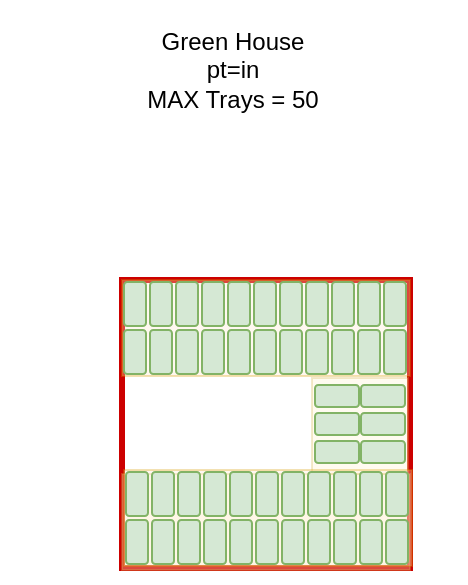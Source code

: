 <mxfile version="12.7.9" type="device"><diagram id="egsVvWLCNBDAVVyrDNdX" name="Page-1"><mxGraphModel dx="396" dy="238" grid="1" gridSize="1" guides="1" tooltips="1" connect="1" arrows="1" fold="1" page="1" pageScale="1" pageWidth="1100" pageHeight="850" math="0" shadow="0"><root><mxCell id="0"/><mxCell id="1" parent="0"/><mxCell id="TJ9Y7E3gFWTIAw3P0FsF-23" value="" style="rounded=0;whiteSpace=wrap;html=1;strokeColor=#CC0000;strokeWidth=3;" parent="1" vertex="1"><mxGeometry x="111" y="170" width="144" height="144" as="geometry"/></mxCell><mxCell id="TJ9Y7E3gFWTIAw3P0FsF-24" value="" style="rounded=0;whiteSpace=wrap;html=1;fillColor=#fff2cc;strokeColor=#d6b656;opacity=30;" parent="1" vertex="1"><mxGeometry x="111" y="267" width="144" height="48" as="geometry"/></mxCell><mxCell id="TJ9Y7E3gFWTIAw3P0FsF-7" value="" style="rounded=0;whiteSpace=wrap;html=1;fillColor=#ffe6cc;strokeColor=#d79b00;opacity=30;" parent="1" vertex="1"><mxGeometry x="111" y="170" width="144" height="48" as="geometry"/></mxCell><mxCell id="TJ9Y7E3gFWTIAw3P0FsF-2" value="Green House&lt;br&gt;pt=in&lt;br&gt;MAX Trays = 50" style="text;html=1;strokeColor=none;fillColor=none;align=center;verticalAlign=middle;whiteSpace=wrap;rounded=0;" parent="1" vertex="1"><mxGeometry x="50" y="30" width="233" height="70" as="geometry"/></mxCell><mxCell id="TJ9Y7E3gFWTIAw3P0FsF-20" value="" style="rounded=1;whiteSpace=wrap;html=1;direction=west;strokeWidth=1;perimeterSpacing=2;strokeColor=#82b366;fillColor=#d5e8d4;" parent="1" vertex="1"><mxGeometry x="112" y="171" width="11" height="22" as="geometry"/></mxCell><mxCell id="TJ9Y7E3gFWTIAw3P0FsF-26" style="edgeStyle=orthogonalEdgeStyle;rounded=0;orthogonalLoop=1;jettySize=auto;html=1;exitX=0.5;exitY=1;exitDx=0;exitDy=0;" parent="1" source="TJ9Y7E3gFWTIAw3P0FsF-7" target="TJ9Y7E3gFWTIAw3P0FsF-7" edge="1"><mxGeometry relative="1" as="geometry"/></mxCell><mxCell id="TJ9Y7E3gFWTIAw3P0FsF-29" value="" style="rounded=0;whiteSpace=wrap;html=1;fillColor=#fff2cc;strokeColor=#d6b656;opacity=30;" parent="1" vertex="1"><mxGeometry x="206" y="219" width="48" height="48" as="geometry"/></mxCell><mxCell id="TJ9Y7E3gFWTIAw3P0FsF-33" value="" style="rounded=1;whiteSpace=wrap;html=1;direction=west;strokeWidth=1;perimeterSpacing=2;strokeColor=#82b366;fillColor=#d5e8d4;" parent="1" vertex="1"><mxGeometry x="112" y="195" width="11" height="22" as="geometry"/></mxCell><mxCell id="TJ9Y7E3gFWTIAw3P0FsF-34" value="" style="rounded=1;whiteSpace=wrap;html=1;direction=west;strokeWidth=1;perimeterSpacing=2;strokeColor=#82b366;fillColor=#d5e8d4;" parent="1" vertex="1"><mxGeometry x="125" y="171" width="11" height="22" as="geometry"/></mxCell><mxCell id="TJ9Y7E3gFWTIAw3P0FsF-35" value="" style="rounded=1;whiteSpace=wrap;html=1;direction=west;strokeWidth=1;perimeterSpacing=2;strokeColor=#82b366;fillColor=#d5e8d4;" parent="1" vertex="1"><mxGeometry x="125" y="195" width="11" height="22" as="geometry"/></mxCell><mxCell id="TJ9Y7E3gFWTIAw3P0FsF-36" value="" style="rounded=1;whiteSpace=wrap;html=1;direction=west;strokeWidth=1;perimeterSpacing=2;strokeColor=#82b366;fillColor=#d5e8d4;" parent="1" vertex="1"><mxGeometry x="138" y="171" width="11" height="22" as="geometry"/></mxCell><mxCell id="TJ9Y7E3gFWTIAw3P0FsF-37" value="" style="rounded=1;whiteSpace=wrap;html=1;direction=west;strokeWidth=1;perimeterSpacing=2;strokeColor=#82b366;fillColor=#d5e8d4;" parent="1" vertex="1"><mxGeometry x="138" y="195" width="11" height="22" as="geometry"/></mxCell><mxCell id="TJ9Y7E3gFWTIAw3P0FsF-38" value="" style="rounded=1;whiteSpace=wrap;html=1;direction=west;strokeWidth=1;perimeterSpacing=2;strokeColor=#82b366;fillColor=#d5e8d4;" parent="1" vertex="1"><mxGeometry x="151" y="171" width="11" height="22" as="geometry"/></mxCell><mxCell id="TJ9Y7E3gFWTIAw3P0FsF-39" value="" style="rounded=1;whiteSpace=wrap;html=1;direction=west;strokeWidth=1;perimeterSpacing=2;strokeColor=#82b366;fillColor=#d5e8d4;" parent="1" vertex="1"><mxGeometry x="151" y="195" width="11" height="22" as="geometry"/></mxCell><mxCell id="TJ9Y7E3gFWTIAw3P0FsF-40" value="" style="rounded=1;whiteSpace=wrap;html=1;direction=west;strokeWidth=1;perimeterSpacing=2;strokeColor=#82b366;fillColor=#d5e8d4;" parent="1" vertex="1"><mxGeometry x="164" y="171" width="11" height="22" as="geometry"/></mxCell><mxCell id="TJ9Y7E3gFWTIAw3P0FsF-41" value="" style="rounded=1;whiteSpace=wrap;html=1;direction=west;strokeWidth=1;perimeterSpacing=2;strokeColor=#82b366;fillColor=#d5e8d4;" parent="1" vertex="1"><mxGeometry x="164" y="195" width="11" height="22" as="geometry"/></mxCell><mxCell id="TJ9Y7E3gFWTIAw3P0FsF-42" value="" style="rounded=1;whiteSpace=wrap;html=1;direction=west;strokeWidth=1;perimeterSpacing=2;strokeColor=#82b366;fillColor=#d5e8d4;" parent="1" vertex="1"><mxGeometry x="177" y="171" width="11" height="22" as="geometry"/></mxCell><mxCell id="TJ9Y7E3gFWTIAw3P0FsF-43" value="" style="rounded=1;whiteSpace=wrap;html=1;direction=west;strokeWidth=1;perimeterSpacing=2;strokeColor=#82b366;fillColor=#d5e8d4;" parent="1" vertex="1"><mxGeometry x="177" y="195" width="11" height="22" as="geometry"/></mxCell><mxCell id="TJ9Y7E3gFWTIAw3P0FsF-44" value="" style="rounded=1;whiteSpace=wrap;html=1;direction=west;strokeWidth=1;perimeterSpacing=2;strokeColor=#82b366;fillColor=#d5e8d4;" parent="1" vertex="1"><mxGeometry x="190" y="171" width="11" height="22" as="geometry"/></mxCell><mxCell id="TJ9Y7E3gFWTIAw3P0FsF-45" value="" style="rounded=1;whiteSpace=wrap;html=1;direction=west;strokeWidth=1;perimeterSpacing=2;strokeColor=#82b366;fillColor=#d5e8d4;" parent="1" vertex="1"><mxGeometry x="190" y="195" width="11" height="22" as="geometry"/></mxCell><mxCell id="TJ9Y7E3gFWTIAw3P0FsF-46" value="" style="rounded=1;whiteSpace=wrap;html=1;direction=west;strokeWidth=1;perimeterSpacing=2;strokeColor=#82b366;fillColor=#d5e8d4;" parent="1" vertex="1"><mxGeometry x="203" y="171" width="11" height="22" as="geometry"/></mxCell><mxCell id="TJ9Y7E3gFWTIAw3P0FsF-47" value="" style="rounded=1;whiteSpace=wrap;html=1;direction=west;strokeWidth=1;perimeterSpacing=2;strokeColor=#82b366;fillColor=#d5e8d4;" parent="1" vertex="1"><mxGeometry x="203" y="195" width="11" height="22" as="geometry"/></mxCell><mxCell id="TJ9Y7E3gFWTIAw3P0FsF-48" value="" style="rounded=1;whiteSpace=wrap;html=1;direction=west;strokeWidth=1;perimeterSpacing=2;strokeColor=#82b366;fillColor=#d5e8d4;" parent="1" vertex="1"><mxGeometry x="216" y="171" width="11" height="22" as="geometry"/></mxCell><mxCell id="TJ9Y7E3gFWTIAw3P0FsF-49" value="" style="rounded=1;whiteSpace=wrap;html=1;direction=west;strokeWidth=1;perimeterSpacing=2;strokeColor=#82b366;fillColor=#d5e8d4;" parent="1" vertex="1"><mxGeometry x="216" y="195" width="11" height="22" as="geometry"/></mxCell><mxCell id="TJ9Y7E3gFWTIAw3P0FsF-50" value="" style="rounded=1;whiteSpace=wrap;html=1;direction=west;strokeWidth=1;perimeterSpacing=2;strokeColor=#82b366;fillColor=#d5e8d4;" parent="1" vertex="1"><mxGeometry x="229" y="171" width="11" height="22" as="geometry"/></mxCell><mxCell id="TJ9Y7E3gFWTIAw3P0FsF-51" value="" style="rounded=1;whiteSpace=wrap;html=1;direction=west;strokeWidth=1;perimeterSpacing=2;strokeColor=#82b366;fillColor=#d5e8d4;" parent="1" vertex="1"><mxGeometry x="229" y="195" width="11" height="22" as="geometry"/></mxCell><mxCell id="TJ9Y7E3gFWTIAw3P0FsF-52" value="" style="rounded=1;whiteSpace=wrap;html=1;direction=west;strokeWidth=1;perimeterSpacing=2;strokeColor=#82b366;fillColor=#d5e8d4;" parent="1" vertex="1"><mxGeometry x="242" y="171" width="11" height="22" as="geometry"/></mxCell><mxCell id="TJ9Y7E3gFWTIAw3P0FsF-53" value="" style="rounded=1;whiteSpace=wrap;html=1;direction=west;strokeWidth=1;perimeterSpacing=2;strokeColor=#82b366;fillColor=#d5e8d4;" parent="1" vertex="1"><mxGeometry x="242" y="195" width="11" height="22" as="geometry"/></mxCell><mxCell id="TJ9Y7E3gFWTIAw3P0FsF-91" value="" style="rounded=1;whiteSpace=wrap;html=1;direction=north;strokeWidth=1;perimeterSpacing=2;strokeColor=#82b366;fillColor=#d5e8d4;" parent="1" vertex="1"><mxGeometry x="230.5" y="250.5" width="22" height="11" as="geometry"/></mxCell><mxCell id="TJ9Y7E3gFWTIAw3P0FsF-92" value="" style="rounded=1;whiteSpace=wrap;html=1;direction=north;strokeWidth=1;perimeterSpacing=2;strokeColor=#82b366;fillColor=#d5e8d4;" parent="1" vertex="1"><mxGeometry x="207.5" y="250.5" width="22" height="11" as="geometry"/></mxCell><mxCell id="TJ9Y7E3gFWTIAw3P0FsF-93" value="" style="rounded=1;whiteSpace=wrap;html=1;direction=north;strokeWidth=1;perimeterSpacing=2;strokeColor=#82b366;fillColor=#d5e8d4;" parent="1" vertex="1"><mxGeometry x="230.5" y="236.5" width="22" height="11" as="geometry"/></mxCell><mxCell id="TJ9Y7E3gFWTIAw3P0FsF-94" value="" style="rounded=1;whiteSpace=wrap;html=1;direction=north;strokeWidth=1;perimeterSpacing=2;strokeColor=#82b366;fillColor=#d5e8d4;" parent="1" vertex="1"><mxGeometry x="207.5" y="236.5" width="22" height="11" as="geometry"/></mxCell><mxCell id="TJ9Y7E3gFWTIAw3P0FsF-95" value="" style="rounded=1;whiteSpace=wrap;html=1;direction=north;strokeWidth=1;perimeterSpacing=2;strokeColor=#82b366;fillColor=#d5e8d4;" parent="1" vertex="1"><mxGeometry x="230.5" y="222.5" width="22" height="11" as="geometry"/></mxCell><mxCell id="TJ9Y7E3gFWTIAw3P0FsF-96" value="" style="rounded=1;whiteSpace=wrap;html=1;direction=north;strokeWidth=1;perimeterSpacing=2;strokeColor=#82b366;fillColor=#d5e8d4;" parent="1" vertex="1"><mxGeometry x="207.5" y="222.5" width="22" height="11" as="geometry"/></mxCell><mxCell id="TJ9Y7E3gFWTIAw3P0FsF-105" value="" style="rounded=0;whiteSpace=wrap;html=1;fillColor=#ffe6cc;strokeColor=#d79b00;opacity=30;" parent="1" vertex="1"><mxGeometry x="112" y="265" width="144" height="48" as="geometry"/></mxCell><mxCell id="TJ9Y7E3gFWTIAw3P0FsF-106" value="" style="rounded=1;whiteSpace=wrap;html=1;direction=west;strokeWidth=1;perimeterSpacing=2;strokeColor=#82b366;fillColor=#d5e8d4;" parent="1" vertex="1"><mxGeometry x="113" y="266" width="11" height="22" as="geometry"/></mxCell><mxCell id="TJ9Y7E3gFWTIAw3P0FsF-107" style="edgeStyle=orthogonalEdgeStyle;rounded=0;orthogonalLoop=1;jettySize=auto;html=1;exitX=0.5;exitY=1;exitDx=0;exitDy=0;" parent="1" source="TJ9Y7E3gFWTIAw3P0FsF-105" target="TJ9Y7E3gFWTIAw3P0FsF-105" edge="1"><mxGeometry relative="1" as="geometry"/></mxCell><mxCell id="TJ9Y7E3gFWTIAw3P0FsF-108" value="" style="rounded=1;whiteSpace=wrap;html=1;direction=west;strokeWidth=1;perimeterSpacing=2;strokeColor=#82b366;fillColor=#d5e8d4;" parent="1" vertex="1"><mxGeometry x="113" y="290" width="11" height="22" as="geometry"/></mxCell><mxCell id="TJ9Y7E3gFWTIAw3P0FsF-109" value="" style="rounded=1;whiteSpace=wrap;html=1;direction=west;strokeWidth=1;perimeterSpacing=2;strokeColor=#82b366;fillColor=#d5e8d4;" parent="1" vertex="1"><mxGeometry x="126" y="266" width="11" height="22" as="geometry"/></mxCell><mxCell id="TJ9Y7E3gFWTIAw3P0FsF-110" value="" style="rounded=1;whiteSpace=wrap;html=1;direction=west;strokeWidth=1;perimeterSpacing=2;strokeColor=#82b366;fillColor=#d5e8d4;" parent="1" vertex="1"><mxGeometry x="126" y="290" width="11" height="22" as="geometry"/></mxCell><mxCell id="TJ9Y7E3gFWTIAw3P0FsF-111" value="" style="rounded=1;whiteSpace=wrap;html=1;direction=west;strokeWidth=1;perimeterSpacing=2;strokeColor=#82b366;fillColor=#d5e8d4;" parent="1" vertex="1"><mxGeometry x="139" y="266" width="11" height="22" as="geometry"/></mxCell><mxCell id="TJ9Y7E3gFWTIAw3P0FsF-112" value="" style="rounded=1;whiteSpace=wrap;html=1;direction=west;strokeWidth=1;perimeterSpacing=2;strokeColor=#82b366;fillColor=#d5e8d4;" parent="1" vertex="1"><mxGeometry x="139" y="290" width="11" height="22" as="geometry"/></mxCell><mxCell id="TJ9Y7E3gFWTIAw3P0FsF-113" value="" style="rounded=1;whiteSpace=wrap;html=1;direction=west;strokeWidth=1;perimeterSpacing=2;strokeColor=#82b366;fillColor=#d5e8d4;" parent="1" vertex="1"><mxGeometry x="152" y="266" width="11" height="22" as="geometry"/></mxCell><mxCell id="TJ9Y7E3gFWTIAw3P0FsF-114" value="" style="rounded=1;whiteSpace=wrap;html=1;direction=west;strokeWidth=1;perimeterSpacing=2;strokeColor=#82b366;fillColor=#d5e8d4;" parent="1" vertex="1"><mxGeometry x="152" y="290" width="11" height="22" as="geometry"/></mxCell><mxCell id="TJ9Y7E3gFWTIAw3P0FsF-115" value="" style="rounded=1;whiteSpace=wrap;html=1;direction=west;strokeWidth=1;perimeterSpacing=2;strokeColor=#82b366;fillColor=#d5e8d4;" parent="1" vertex="1"><mxGeometry x="165" y="266" width="11" height="22" as="geometry"/></mxCell><mxCell id="TJ9Y7E3gFWTIAw3P0FsF-116" value="" style="rounded=1;whiteSpace=wrap;html=1;direction=west;strokeWidth=1;perimeterSpacing=2;strokeColor=#82b366;fillColor=#d5e8d4;" parent="1" vertex="1"><mxGeometry x="165" y="290" width="11" height="22" as="geometry"/></mxCell><mxCell id="TJ9Y7E3gFWTIAw3P0FsF-117" value="" style="rounded=1;whiteSpace=wrap;html=1;direction=west;strokeWidth=1;perimeterSpacing=2;strokeColor=#82b366;fillColor=#d5e8d4;" parent="1" vertex="1"><mxGeometry x="178" y="266" width="11" height="22" as="geometry"/></mxCell><mxCell id="TJ9Y7E3gFWTIAw3P0FsF-118" value="" style="rounded=1;whiteSpace=wrap;html=1;direction=west;strokeWidth=1;perimeterSpacing=2;strokeColor=#82b366;fillColor=#d5e8d4;" parent="1" vertex="1"><mxGeometry x="178" y="290" width="11" height="22" as="geometry"/></mxCell><mxCell id="TJ9Y7E3gFWTIAw3P0FsF-119" value="" style="rounded=1;whiteSpace=wrap;html=1;direction=west;strokeWidth=1;perimeterSpacing=2;strokeColor=#82b366;fillColor=#d5e8d4;" parent="1" vertex="1"><mxGeometry x="191" y="266" width="11" height="22" as="geometry"/></mxCell><mxCell id="TJ9Y7E3gFWTIAw3P0FsF-120" value="" style="rounded=1;whiteSpace=wrap;html=1;direction=west;strokeWidth=1;perimeterSpacing=2;strokeColor=#82b366;fillColor=#d5e8d4;" parent="1" vertex="1"><mxGeometry x="191" y="290" width="11" height="22" as="geometry"/></mxCell><mxCell id="TJ9Y7E3gFWTIAw3P0FsF-121" value="" style="rounded=1;whiteSpace=wrap;html=1;direction=west;strokeWidth=1;perimeterSpacing=2;strokeColor=#82b366;fillColor=#d5e8d4;" parent="1" vertex="1"><mxGeometry x="204" y="266" width="11" height="22" as="geometry"/></mxCell><mxCell id="TJ9Y7E3gFWTIAw3P0FsF-122" value="" style="rounded=1;whiteSpace=wrap;html=1;direction=west;strokeWidth=1;perimeterSpacing=2;strokeColor=#82b366;fillColor=#d5e8d4;" parent="1" vertex="1"><mxGeometry x="204" y="290" width="11" height="22" as="geometry"/></mxCell><mxCell id="TJ9Y7E3gFWTIAw3P0FsF-123" value="" style="rounded=1;whiteSpace=wrap;html=1;direction=west;strokeWidth=1;perimeterSpacing=2;strokeColor=#82b366;fillColor=#d5e8d4;" parent="1" vertex="1"><mxGeometry x="217" y="266" width="11" height="22" as="geometry"/></mxCell><mxCell id="TJ9Y7E3gFWTIAw3P0FsF-124" value="" style="rounded=1;whiteSpace=wrap;html=1;direction=west;strokeWidth=1;perimeterSpacing=2;strokeColor=#82b366;fillColor=#d5e8d4;" parent="1" vertex="1"><mxGeometry x="217" y="290" width="11" height="22" as="geometry"/></mxCell><mxCell id="TJ9Y7E3gFWTIAw3P0FsF-125" value="" style="rounded=1;whiteSpace=wrap;html=1;direction=west;strokeWidth=1;perimeterSpacing=2;strokeColor=#82b366;fillColor=#d5e8d4;" parent="1" vertex="1"><mxGeometry x="230" y="266" width="11" height="22" as="geometry"/></mxCell><mxCell id="TJ9Y7E3gFWTIAw3P0FsF-126" value="" style="rounded=1;whiteSpace=wrap;html=1;direction=west;strokeWidth=1;perimeterSpacing=2;strokeColor=#82b366;fillColor=#d5e8d4;" parent="1" vertex="1"><mxGeometry x="230" y="290" width="11" height="22" as="geometry"/></mxCell><mxCell id="TJ9Y7E3gFWTIAw3P0FsF-127" value="" style="rounded=1;whiteSpace=wrap;html=1;direction=west;strokeWidth=1;perimeterSpacing=2;strokeColor=#82b366;fillColor=#d5e8d4;" parent="1" vertex="1"><mxGeometry x="243" y="266" width="11" height="22" as="geometry"/></mxCell><mxCell id="TJ9Y7E3gFWTIAw3P0FsF-128" value="" style="rounded=1;whiteSpace=wrap;html=1;direction=west;strokeWidth=1;perimeterSpacing=2;strokeColor=#82b366;fillColor=#d5e8d4;" parent="1" vertex="1"><mxGeometry x="243" y="290" width="11" height="22" as="geometry"/></mxCell></root></mxGraphModel></diagram></mxfile>